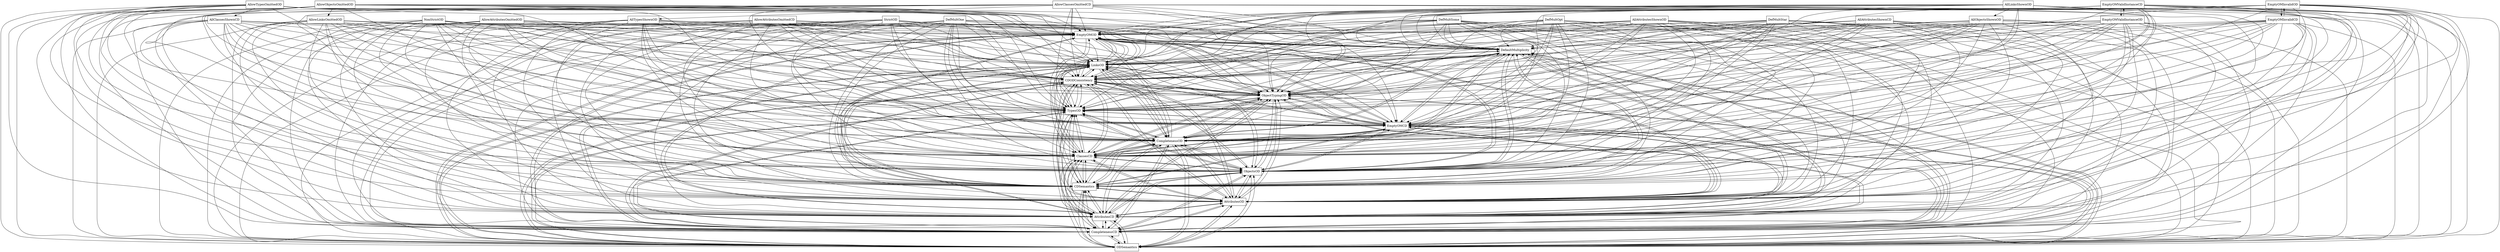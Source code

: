 digraph{
graph [rankdir=TB];
node [shape=box];
edge [arrowhead=normal];
0[label="EmptyOMOD",]
1[label="DefaultMultiplicity",]
2[label="AllowAttributesOmittedOD",]
3[label="AllowObjectsOmittedOD",]
4[label="ODSemantics",]
5[label="DefMultOne",]
6[label="AllLinksShownOD",]
7[label="AllObjectsShownOD",]
8[label="DefMultOpt",]
9[label="AllowLinksOmittedOD",]
10[label="CompletenessCD",]
11[label="StrictOD",]
12[label="NonStrictOD",]
13[label="AttributesCD",]
14[label="AllowTypesOmittedOD",]
15[label="EmptyOMInvalidOD",]
16[label="AllClassesShownCD",]
17[label="DefMultStar",]
18[label="AttributesOD",]
19[label="AllTypesShownOD",]
20[label="AllAttributesShownCD",]
21[label="CDSemantics",]
22[label="ObjectsOD",]
23[label="ClassesCD",]
24[label="EmptyOMInvalidCD",]
25[label="AllowAttributesOmittedCD",]
26[label="CompletenessOD",]
27[label="DefMultSome",]
28[label="AllAttributesShownOD",]
29[label="AllowClassesOmittedCD",]
30[label="EmptyOMCD",]
31[label="EmptyOMValidInstanceCD",]
32[label="TypesOD",]
33[label="ObjectTypingOD",]
34[label="CDODConsistency",]
35[label="EmptyOMValidInstanceOD",]
36[label="LinksOD",]
0->1[label="",]
0->4[label="",]
0->10[label="",]
0->13[label="",]
0->18[label="",]
0->21[label="",]
0->22[label="",]
0->23[label="",]
0->26[label="",]
0->30[label="",]
0->32[label="",]
0->33[label="",]
0->34[label="",]
0->36[label="",]
1->0[label="",]
1->4[label="",]
1->10[label="",]
1->13[label="",]
1->18[label="",]
1->21[label="",]
1->22[label="",]
1->23[label="",]
1->26[label="",]
1->30[label="",]
1->32[label="",]
1->33[label="",]
1->34[label="",]
1->36[label="",]
2->0[label="",]
2->1[label="",]
2->4[label="",]
2->10[label="",]
2->13[label="",]
2->18[label="",]
2->21[label="",]
2->22[label="",]
2->23[label="",]
2->26[label="",]
2->30[label="",]
2->32[label="",]
2->33[label="",]
2->34[label="",]
2->36[label="",]
3->0[label="",]
3->1[label="",]
3->4[label="",]
3->9[label="",]
3->10[label="",]
3->13[label="",]
3->18[label="",]
3->21[label="",]
3->22[label="",]
3->23[label="",]
3->26[label="",]
3->30[label="",]
3->32[label="",]
3->33[label="",]
3->34[label="",]
3->36[label="",]
4->0[label="",]
4->1[label="",]
4->10[label="",]
4->13[label="",]
4->18[label="",]
4->21[label="",]
4->22[label="",]
4->23[label="",]
4->26[label="",]
4->30[label="",]
4->32[label="",]
4->33[label="",]
4->34[label="",]
4->36[label="",]
5->0[label="",]
5->1[label="",]
5->4[label="",]
5->10[label="",]
5->13[label="",]
5->18[label="",]
5->21[label="",]
5->22[label="",]
5->23[label="",]
5->26[label="",]
5->30[label="",]
5->32[label="",]
5->33[label="",]
5->34[label="",]
5->36[label="",]
6->0[label="",]
6->1[label="",]
6->4[label="",]
6->7[label="",]
6->10[label="",]
6->13[label="",]
6->18[label="",]
6->21[label="",]
6->22[label="",]
6->23[label="",]
6->26[label="",]
6->30[label="",]
6->32[label="",]
6->33[label="",]
6->34[label="",]
6->36[label="",]
7->0[label="",]
7->1[label="",]
7->4[label="",]
7->10[label="",]
7->13[label="",]
7->18[label="",]
7->21[label="",]
7->22[label="",]
7->23[label="",]
7->26[label="",]
7->30[label="",]
7->32[label="",]
7->33[label="",]
7->34[label="",]
7->36[label="",]
8->0[label="",]
8->1[label="",]
8->4[label="",]
8->10[label="",]
8->13[label="",]
8->18[label="",]
8->21[label="",]
8->22[label="",]
8->23[label="",]
8->26[label="",]
8->30[label="",]
8->32[label="",]
8->33[label="",]
8->34[label="",]
8->36[label="",]
9->0[label="",]
9->1[label="",]
9->4[label="",]
9->10[label="",]
9->13[label="",]
9->18[label="",]
9->21[label="",]
9->22[label="",]
9->23[label="",]
9->26[label="",]
9->30[label="",]
9->32[label="",]
9->33[label="",]
9->34[label="",]
9->36[label="",]
10->0[label="",]
10->1[label="",]
10->4[label="",]
10->13[label="",]
10->18[label="",]
10->21[label="",]
10->22[label="",]
10->23[label="",]
10->26[label="",]
10->30[label="",]
10->32[label="",]
10->33[label="",]
10->34[label="",]
10->36[label="",]
11->0[label="",]
11->1[label="",]
11->4[label="",]
11->10[label="",]
11->13[label="",]
11->18[label="",]
11->21[label="",]
11->22[label="",]
11->23[label="",]
11->26[label="",]
11->30[label="",]
11->32[label="",]
11->33[label="",]
11->34[label="",]
11->36[label="",]
12->0[label="",]
12->1[label="",]
12->4[label="",]
12->10[label="",]
12->13[label="",]
12->18[label="",]
12->21[label="",]
12->22[label="",]
12->23[label="",]
12->26[label="",]
12->30[label="",]
12->32[label="",]
12->33[label="",]
12->34[label="",]
12->36[label="",]
13->0[label="",]
13->1[label="",]
13->4[label="",]
13->10[label="",]
13->18[label="",]
13->21[label="",]
13->22[label="",]
13->23[label="",]
13->26[label="",]
13->30[label="",]
13->32[label="",]
13->33[label="",]
13->34[label="",]
13->36[label="",]
14->0[label="",]
14->1[label="",]
14->4[label="",]
14->10[label="",]
14->13[label="",]
14->16[label="",]
14->18[label="",]
14->21[label="",]
14->22[label="",]
14->23[label="",]
14->26[label="",]
14->30[label="",]
14->32[label="",]
14->33[label="",]
14->34[label="",]
14->36[label="",]
15->0[label="",]
15->1[label="",]
15->4[label="",]
15->10[label="",]
15->13[label="",]
15->18[label="",]
15->21[label="",]
15->22[label="",]
15->23[label="",]
15->24[label="",]
15->26[label="",]
15->30[label="",]
15->32[label="",]
15->33[label="",]
15->34[label="",]
15->36[label="",]
16->0[label="",]
16->1[label="",]
16->4[label="",]
16->10[label="",]
16->13[label="",]
16->18[label="",]
16->21[label="",]
16->22[label="",]
16->23[label="",]
16->26[label="",]
16->30[label="",]
16->32[label="",]
16->33[label="",]
16->34[label="",]
16->36[label="",]
17->0[label="",]
17->1[label="",]
17->4[label="",]
17->10[label="",]
17->13[label="",]
17->18[label="",]
17->21[label="",]
17->22[label="",]
17->23[label="",]
17->26[label="",]
17->30[label="",]
17->32[label="",]
17->33[label="",]
17->34[label="",]
17->36[label="",]
18->0[label="",]
18->1[label="",]
18->4[label="",]
18->10[label="",]
18->13[label="",]
18->21[label="",]
18->22[label="",]
18->23[label="",]
18->26[label="",]
18->30[label="",]
18->32[label="",]
18->33[label="",]
18->34[label="",]
18->36[label="",]
19->0[label="",]
19->1[label="",]
19->4[label="",]
19->10[label="",]
19->13[label="",]
19->18[label="",]
19->21[label="",]
19->22[label="",]
19->23[label="",]
19->26[label="",]
19->30[label="",]
19->32[label="",]
19->33[label="",]
19->34[label="",]
19->36[label="",]
20->0[label="",]
20->1[label="",]
20->4[label="",]
20->10[label="",]
20->13[label="",]
20->18[label="",]
20->21[label="",]
20->22[label="",]
20->23[label="",]
20->26[label="",]
20->30[label="",]
20->32[label="",]
20->33[label="",]
20->34[label="",]
20->36[label="",]
21->0[label="",]
21->1[label="",]
21->4[label="",]
21->10[label="",]
21->13[label="",]
21->18[label="",]
21->22[label="",]
21->23[label="",]
21->26[label="",]
21->30[label="",]
21->32[label="",]
21->33[label="",]
21->34[label="",]
21->36[label="",]
22->0[label="",]
22->1[label="",]
22->4[label="",]
22->10[label="",]
22->13[label="",]
22->18[label="",]
22->21[label="",]
22->23[label="",]
22->26[label="",]
22->30[label="",]
22->32[label="",]
22->33[label="",]
22->34[label="",]
22->36[label="",]
23->0[label="",]
23->1[label="",]
23->4[label="",]
23->10[label="",]
23->13[label="",]
23->18[label="",]
23->21[label="",]
23->22[label="",]
23->26[label="",]
23->30[label="",]
23->32[label="",]
23->33[label="",]
23->34[label="",]
23->36[label="",]
24->0[label="",]
24->1[label="",]
24->4[label="",]
24->10[label="",]
24->13[label="",]
24->15[label="",]
24->18[label="",]
24->21[label="",]
24->22[label="",]
24->23[label="",]
24->26[label="",]
24->30[label="",]
24->32[label="",]
24->33[label="",]
24->34[label="",]
24->36[label="",]
25->0[label="",]
25->1[label="",]
25->4[label="",]
25->10[label="",]
25->13[label="",]
25->18[label="",]
25->21[label="",]
25->22[label="",]
25->23[label="",]
25->26[label="",]
25->30[label="",]
25->32[label="",]
25->33[label="",]
25->34[label="",]
25->36[label="",]
26->0[label="",]
26->1[label="",]
26->4[label="",]
26->10[label="",]
26->13[label="",]
26->18[label="",]
26->21[label="",]
26->22[label="",]
26->23[label="",]
26->30[label="",]
26->32[label="",]
26->33[label="",]
26->34[label="",]
26->36[label="",]
27->0[label="",]
27->1[label="",]
27->4[label="",]
27->10[label="",]
27->13[label="",]
27->18[label="",]
27->21[label="",]
27->22[label="",]
27->23[label="",]
27->26[label="",]
27->30[label="",]
27->32[label="",]
27->33[label="",]
27->34[label="",]
27->36[label="",]
28->0[label="",]
28->1[label="",]
28->4[label="",]
28->10[label="",]
28->13[label="",]
28->18[label="",]
28->21[label="",]
28->22[label="",]
28->23[label="",]
28->26[label="",]
28->30[label="",]
28->32[label="",]
28->33[label="",]
28->34[label="",]
28->36[label="",]
29->0[label="",]
29->1[label="",]
29->4[label="",]
29->10[label="",]
29->13[label="",]
29->18[label="",]
29->19[label="",]
29->21[label="",]
29->22[label="",]
29->23[label="",]
29->26[label="",]
29->30[label="",]
29->32[label="",]
29->33[label="",]
29->34[label="",]
29->36[label="",]
30->0[label="",]
30->1[label="",]
30->4[label="",]
30->10[label="",]
30->13[label="",]
30->18[label="",]
30->21[label="",]
30->22[label="",]
30->23[label="",]
30->26[label="",]
30->32[label="",]
30->33[label="",]
30->34[label="",]
30->36[label="",]
31->0[label="",]
31->1[label="",]
31->4[label="",]
31->10[label="",]
31->13[label="",]
31->18[label="",]
31->21[label="",]
31->22[label="",]
31->23[label="",]
31->26[label="",]
31->30[label="",]
31->32[label="",]
31->33[label="",]
31->34[label="",]
31->35[label="",]
31->36[label="",]
32->0[label="",]
32->1[label="",]
32->4[label="",]
32->10[label="",]
32->13[label="",]
32->18[label="",]
32->21[label="",]
32->22[label="",]
32->23[label="",]
32->26[label="",]
32->30[label="",]
32->33[label="",]
32->34[label="",]
32->36[label="",]
33->0[label="",]
33->1[label="",]
33->4[label="",]
33->10[label="",]
33->13[label="",]
33->18[label="",]
33->21[label="",]
33->22[label="",]
33->23[label="",]
33->26[label="",]
33->30[label="",]
33->32[label="",]
33->34[label="",]
33->36[label="",]
34->0[label="",]
34->1[label="",]
34->4[label="",]
34->10[label="",]
34->13[label="",]
34->18[label="",]
34->21[label="",]
34->22[label="",]
34->23[label="",]
34->26[label="",]
34->30[label="",]
34->32[label="",]
34->33[label="",]
34->36[label="",]
35->0[label="",]
35->1[label="",]
35->4[label="",]
35->10[label="",]
35->13[label="",]
35->18[label="",]
35->21[label="",]
35->22[label="",]
35->23[label="",]
35->26[label="",]
35->30[label="",]
35->31[label="",]
35->32[label="",]
35->33[label="",]
35->34[label="",]
35->36[label="",]
36->0[label="",]
36->1[label="",]
36->4[label="",]
36->10[label="",]
36->13[label="",]
36->18[label="",]
36->21[label="",]
36->22[label="",]
36->23[label="",]
36->26[label="",]
36->30[label="",]
36->32[label="",]
36->33[label="",]
36->34[label="",]
}
